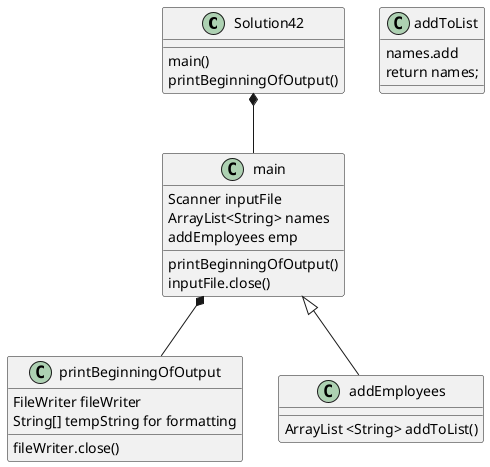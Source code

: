 @startuml
'https://plantuml.com/class-diagram

class Solution42{
main()
printBeginningOfOutput()
}

Solution42 *-- main
main : Scanner inputFile
main : ArrayList<String> names
main : addEmployees emp
main : printBeginningOfOutput()
main : inputFile.close()
main *-- printBeginningOfOutput
printBeginningOfOutput : FileWriter fileWriter
printBeginningOfOutput : String[] tempString for formatting
printBeginningOfOutput : fileWriter.close()


class addEmployees{
{method} ArrayList <String> addToList()
}
main <|-- addEmployees
addToList : names.add
addToList : return names;

@enduml

